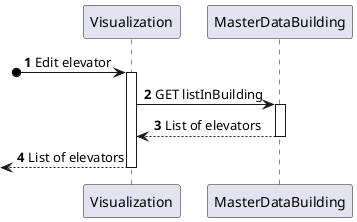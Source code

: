 @startuml

autonumber

participant Visualization
participant "MasterDataBuilding" as GI

?o-> Visualization: Edit elevator
activate Visualization

Visualization -> GI: GET listInBuilding
activate GI
GI --> Visualization: List of elevators
deactivate GI

<-- Visualization: List of elevators
deactivate Visualization


@enduml